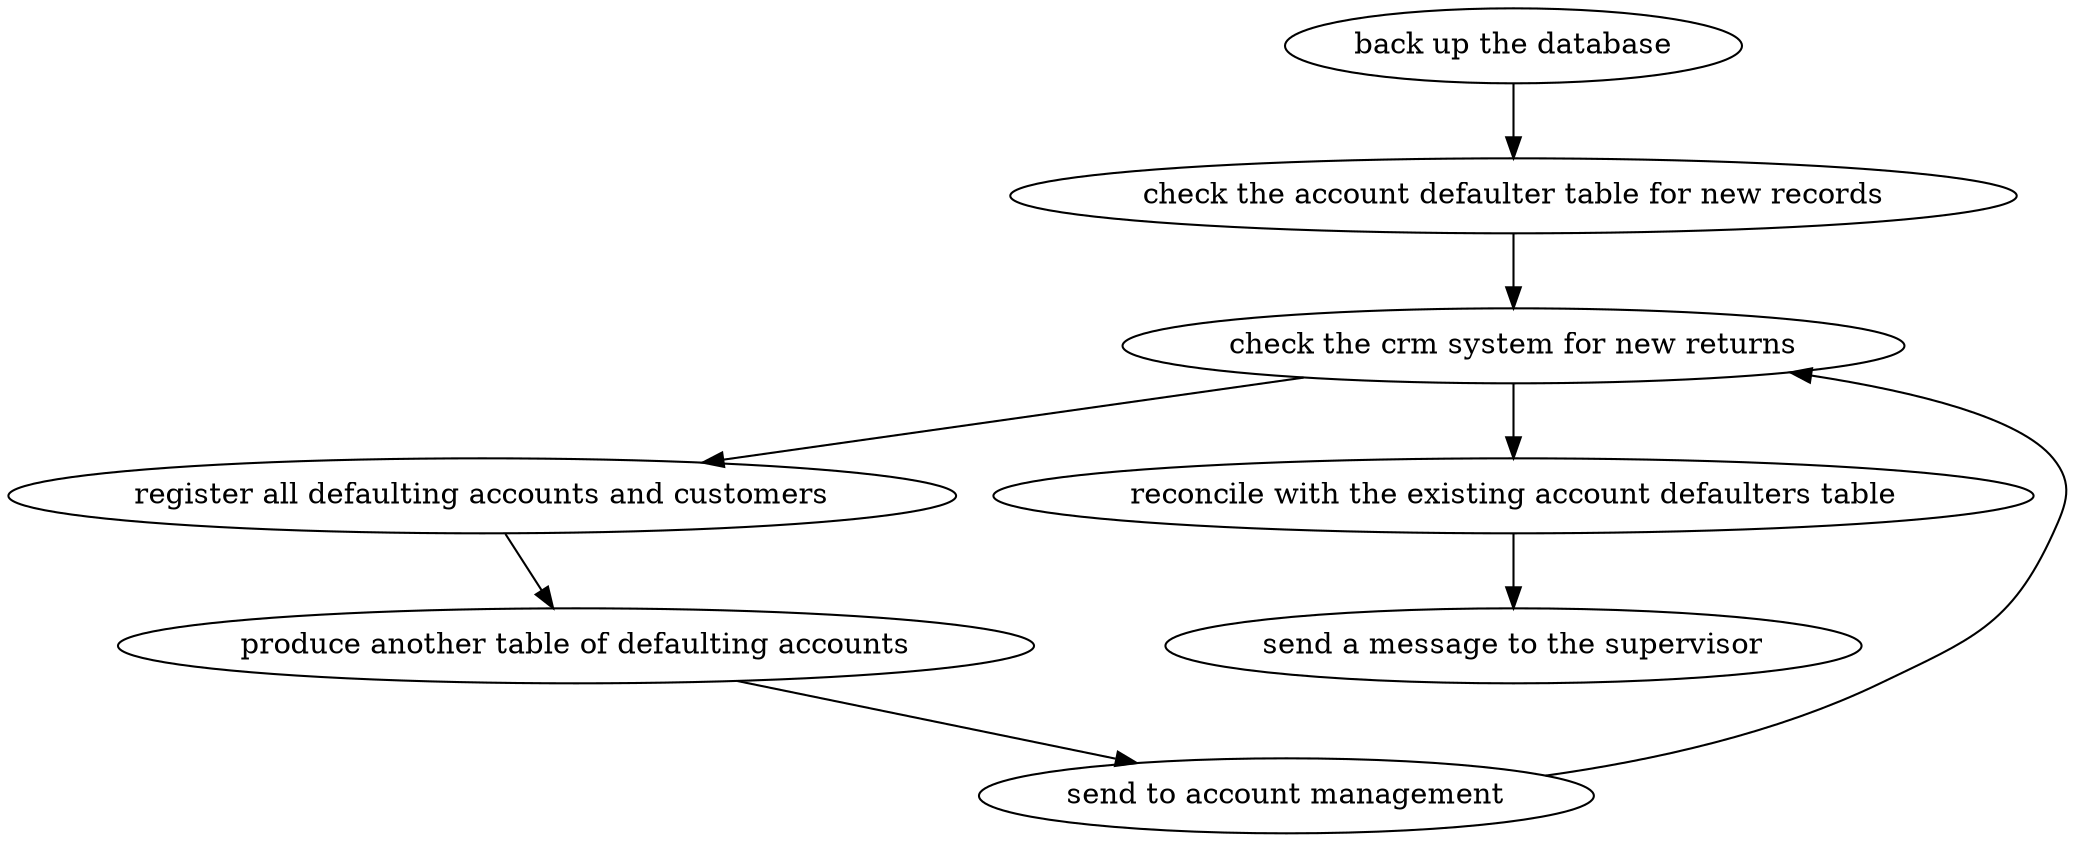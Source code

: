 strict digraph "doc-9.1" {
	graph [name="doc-9.1"];
	"back up the database"	[attrs="{'type': 'Activity', 'label': 'back up the database'}"];
	"check the account defaulter table for new records"	[attrs="{'type': 'Activity', 'label': 'check the account defaulter table for new records'}"];
	"back up the database" -> "check the account defaulter table for new records"	[attrs="{'type': 'flow', 'label': 'flow'}"];
	"check the crm system for new returns"	[attrs="{'type': 'Activity', 'label': 'check the crm system for new returns'}"];
	"check the account defaulter table for new records" -> "check the crm system for new returns"	[attrs="{'type': 'flow', 'label': 'flow'}"];
	"register all defaulting accounts and customers"	[attrs="{'type': 'Activity', 'label': 'register all defaulting accounts and customers'}"];
	"check the crm system for new returns" -> "register all defaulting accounts and customers"	[attrs="{'type': 'flow', 'label': 'flow'}"];
	"reconcile with the existing account defaulters table"	[attrs="{'type': 'Activity', 'label': 'reconcile with the existing account defaulters table'}"];
	"check the crm system for new returns" -> "reconcile with the existing account defaulters table"	[attrs="{'type': 'flow', 'label': 'flow'}"];
	"produce another table of defaulting accounts"	[attrs="{'type': 'Activity', 'label': 'produce another table of defaulting accounts'}"];
	"register all defaulting accounts and customers" -> "produce another table of defaulting accounts"	[attrs="{'type': 'flow', 'label': 'flow'}"];
	"send to account management"	[attrs="{'type': 'Activity', 'label': 'send to account management'}"];
	"produce another table of defaulting accounts" -> "send to account management"	[attrs="{'type': 'flow', 'label': 'flow'}"];
	"send to account management" -> "check the crm system for new returns"	[attrs="{'type': 'flow', 'label': 'flow'}"];
	"send a message to the supervisor"	[attrs="{'type': 'Activity', 'label': 'send a message to the supervisor'}"];
	"reconcile with the existing account defaulters table" -> "send a message to the supervisor"	[attrs="{'type': 'flow', 'label': 'flow'}"];
}
